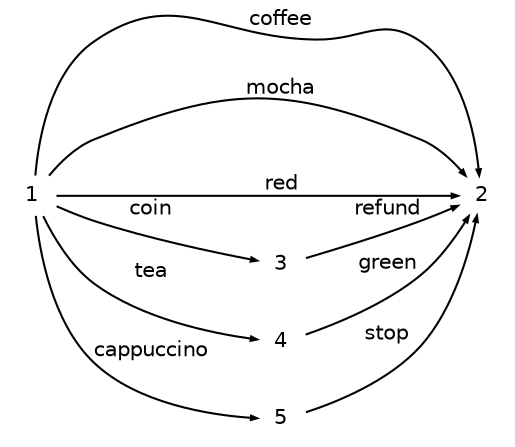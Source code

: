 digraph g
{
   graph [rankdir=LR];
   edge [arrowsize=0.3,fontsize=10,fontname=Helvetica];
   node [shape=plaintext,width=.3,height=.2,fontsize=10,fontname=Helvetica];
   1->2 [label="coffee"];
   1->2 [label="mocha"];
   1->2 [label="red"];
   1->3 [label="coin"];
   1->4 [label="tea"];
   1->5 [label="cappuccino"];
   3->2 [label="refund"];
   4->2 [label="green"];
   5->2 [label="stop"];
}
